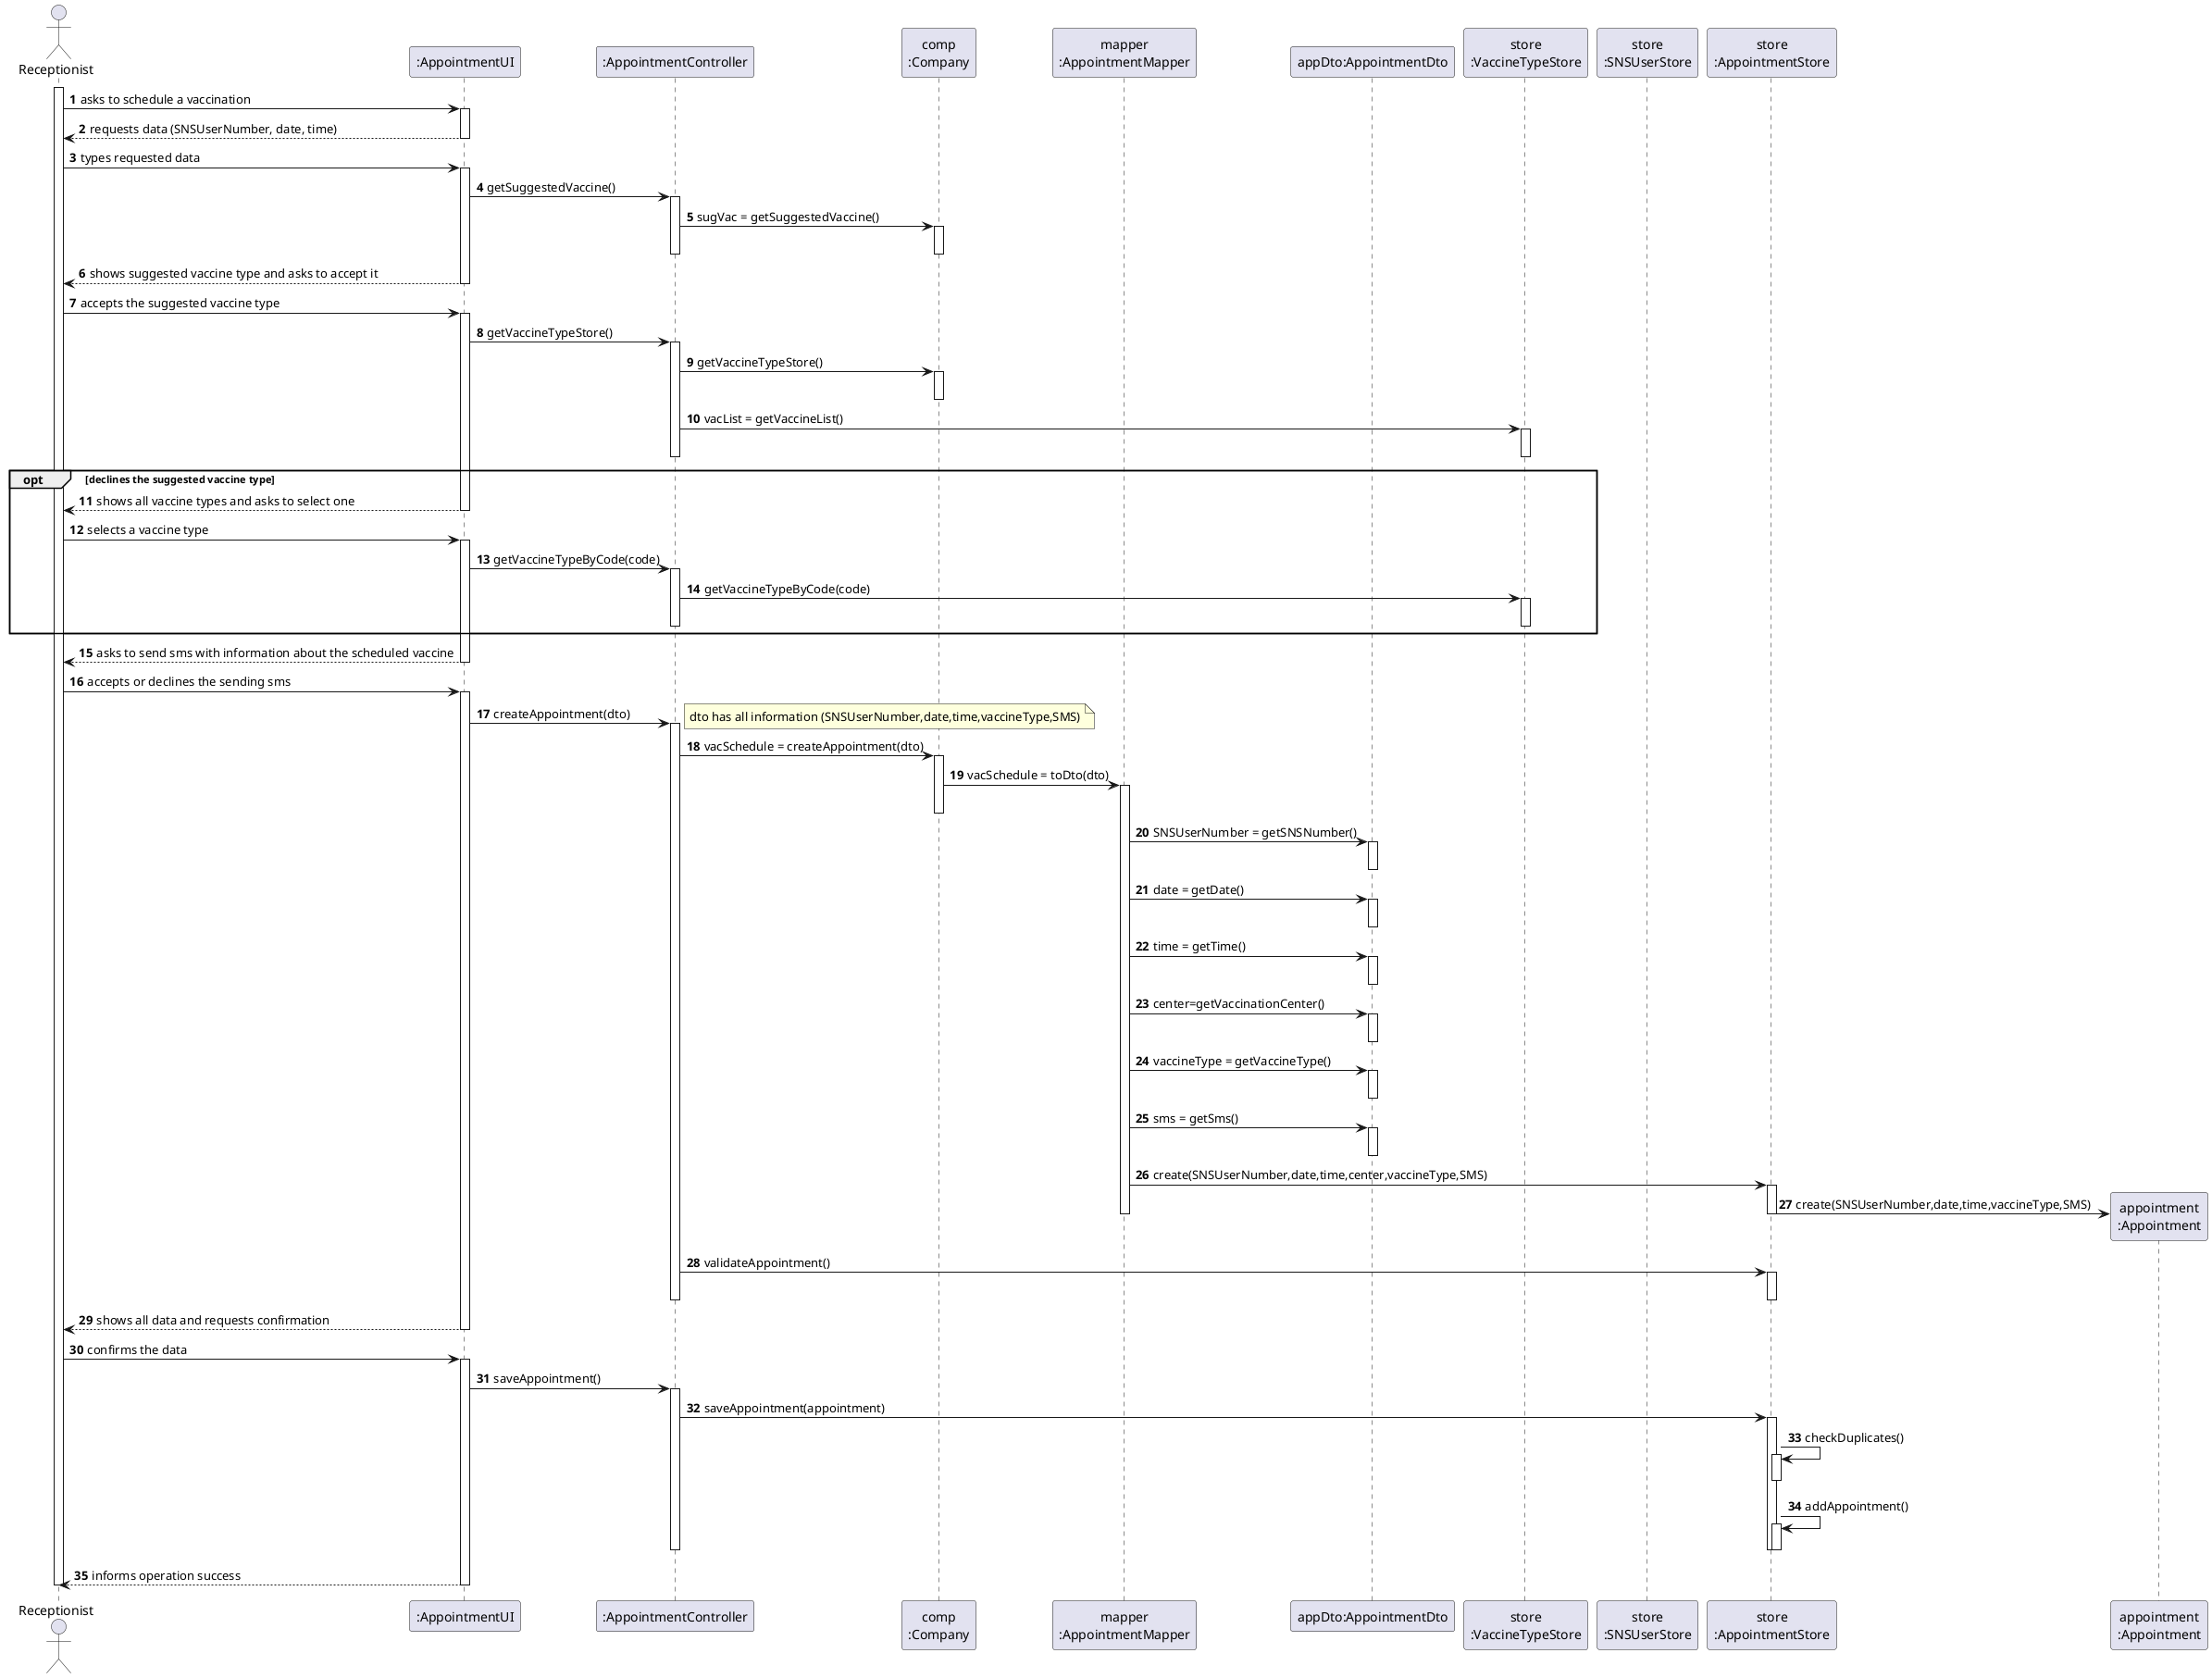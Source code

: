 @startuml US02_SD
autonumber
'hide footbox
actor "Receptionist" as RECEPT

participant ":AppointmentUI" as UI
participant ":AppointmentController" as CTRL
participant "comp\n:Company" as COMP
participant "mapper\n:AppointmentMapper" as MAPPER
participant "appDto:AppointmentDto" as DTO
participant "store\n:VaccineTypeStore" as VACSTORE
participant "store\n:SNSUserStore" as SNSSTORE
participant "store\n:AppointmentStore" as APPSTORE
participant "appointment\n:Appointment" as APPOINT

activate RECEPT
RECEPT -> UI : asks to schedule a vaccination
activate UI

UI --> RECEPT : requests data (SNSUserNumber, date, time)
deactivate UI

RECEPT -> UI : types requested data
activate UI

UI -> CTRL : getSuggestedVaccine()
activate CTRL

CTRL -> COMP : sugVac = getSuggestedVaccine()
activate COMP
deactivate CTRL
deactivate COMP

UI --> RECEPT : shows suggested vaccine type and asks to accept it
deactivate UI

RECEPT -> UI : accepts the suggested vaccine type
activate UI

UI -> CTRL : getVaccineTypeStore()
activate CTRL

CTRL -> COMP : getVaccineTypeStore()
activate COMP
deactivate COMP

CTRL -> VACSTORE : vacList = getVaccineList()
activate VACSTORE
deactivate VACSTORE
deactivate CTRL


opt declines the suggested vaccine type
UI --> RECEPT : shows all vaccine types and asks to select one
deactivate UI

RECEPT -> UI : selects a vaccine type
activate UI

UI -> CTRL : getVaccineTypeByCode(code)
activate CTRL

CTRL -> VACSTORE : getVaccineTypeByCode(code)
activate VACSTORE
deactivate VACSTORE
deactivate CTRL
end

UI --> RECEPT : asks to send sms with information about the scheduled vaccine
deactivate UI
RECEPT -> UI : accepts or declines the sending sms
activate UI

UI -> CTRL : createAppointment(dto)
activate CTRL

note right 
dto has all information (SNSUserNumber,date,time,vaccineType,SMS)
end note
CTRL -> COMP : vacSchedule = createAppointment(dto)
activate COMP


COMP -> MAPPER : vacSchedule = toDto(dto)
activate MAPPER
deactivate COMP

MAPPER -> DTO : SNSUserNumber = getSNSNumber()
activate DTO
deactivate DTO

MAPPER -> DTO : date = getDate()
activate DTO
deactivate DTO

MAPPER -> DTO : time = getTime()
activate DTO
deactivate DTO

MAPPER -> DTO : center=getVaccinationCenter()
activate DTO
deactivate DTO

MAPPER -> DTO : vaccineType = getVaccineType()
activate DTO
deactivate DTO

MAPPER -> DTO : sms = getSms() 
activate DTO
deactivate DTO


MAPPER -> APPSTORE : create(SNSUserNumber,date,time,center,vaccineType,SMS)
activate APPSTORE

APPSTORE -> APPOINT** : create(SNSUserNumber,date,time,vaccineType,SMS)
deactivate MAPPER
deactivate APPSTORE

CTRL -> APPSTORE : validateAppointment()
activate APPSTORE
deactivate CTRL
deactivate APPSTORE


UI --> RECEPT : shows all data and requests confirmation
deactivate UI
RECEPT -> UI : confirms the data
activate UI

UI -> CTRL : saveAppointment()
activate CTRL

CTRL -> APPSTORE : saveAppointment(appointment)
activate APPSTORE

APPSTORE -> APPSTORE : checkDuplicates()
activate APPSTORE
deactivate APPSTORE

APPSTORE -> APPSTORE : addAppointment()
activate APPSTORE
deactivate APPSTORE
deactivate APPSTORE
deactivate CTRL

UI --> RECEPT : informs operation success
deactivate UI

deactivate RECEPT

@enduml